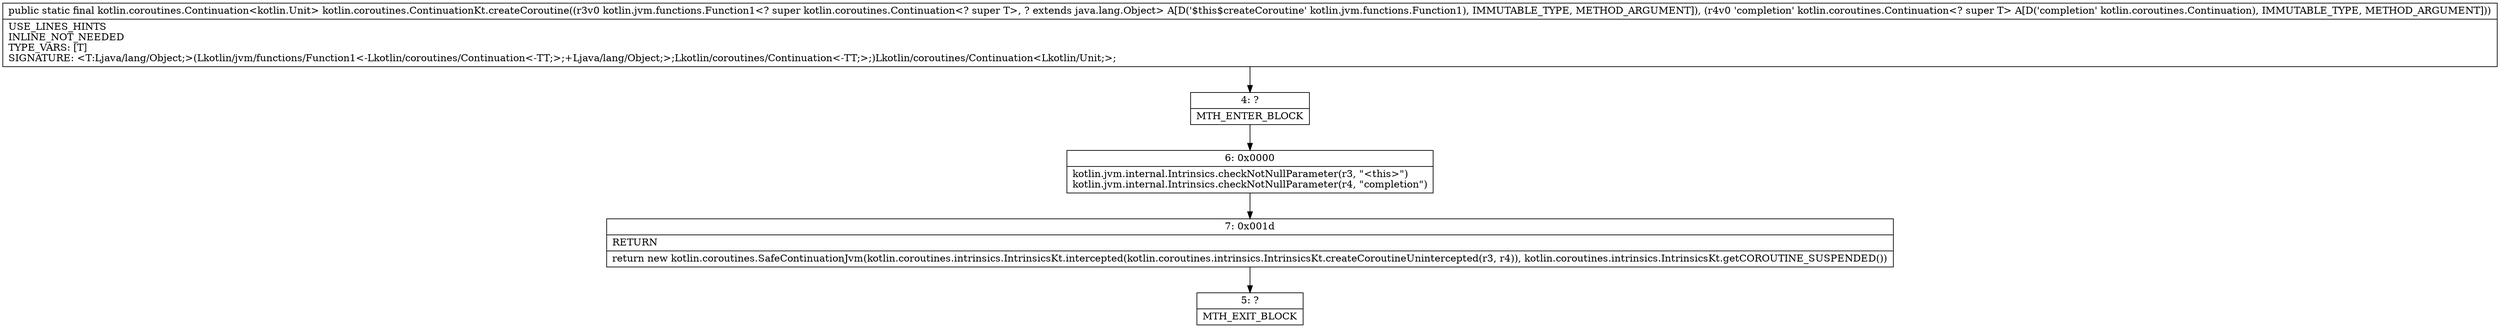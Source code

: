 digraph "CFG forkotlin.coroutines.ContinuationKt.createCoroutine(Lkotlin\/jvm\/functions\/Function1;Lkotlin\/coroutines\/Continuation;)Lkotlin\/coroutines\/Continuation;" {
Node_4 [shape=record,label="{4\:\ ?|MTH_ENTER_BLOCK\l}"];
Node_6 [shape=record,label="{6\:\ 0x0000|kotlin.jvm.internal.Intrinsics.checkNotNullParameter(r3, \"\<this\>\")\lkotlin.jvm.internal.Intrinsics.checkNotNullParameter(r4, \"completion\")\l}"];
Node_7 [shape=record,label="{7\:\ 0x001d|RETURN\l|return new kotlin.coroutines.SafeContinuationJvm(kotlin.coroutines.intrinsics.IntrinsicsKt.intercepted(kotlin.coroutines.intrinsics.IntrinsicsKt.createCoroutineUnintercepted(r3, r4)), kotlin.coroutines.intrinsics.IntrinsicsKt.getCOROUTINE_SUSPENDED())\l}"];
Node_5 [shape=record,label="{5\:\ ?|MTH_EXIT_BLOCK\l}"];
MethodNode[shape=record,label="{public static final kotlin.coroutines.Continuation\<kotlin.Unit\> kotlin.coroutines.ContinuationKt.createCoroutine((r3v0 kotlin.jvm.functions.Function1\<? super kotlin.coroutines.Continuation\<? super T\>, ? extends java.lang.Object\> A[D('$this$createCoroutine' kotlin.jvm.functions.Function1), IMMUTABLE_TYPE, METHOD_ARGUMENT]), (r4v0 'completion' kotlin.coroutines.Continuation\<? super T\> A[D('completion' kotlin.coroutines.Continuation), IMMUTABLE_TYPE, METHOD_ARGUMENT]))  | USE_LINES_HINTS\lINLINE_NOT_NEEDED\lTYPE_VARS: [T]\lSIGNATURE: \<T:Ljava\/lang\/Object;\>(Lkotlin\/jvm\/functions\/Function1\<\-Lkotlin\/coroutines\/Continuation\<\-TT;\>;+Ljava\/lang\/Object;\>;Lkotlin\/coroutines\/Continuation\<\-TT;\>;)Lkotlin\/coroutines\/Continuation\<Lkotlin\/Unit;\>;\l}"];
MethodNode -> Node_4;Node_4 -> Node_6;
Node_6 -> Node_7;
Node_7 -> Node_5;
}

